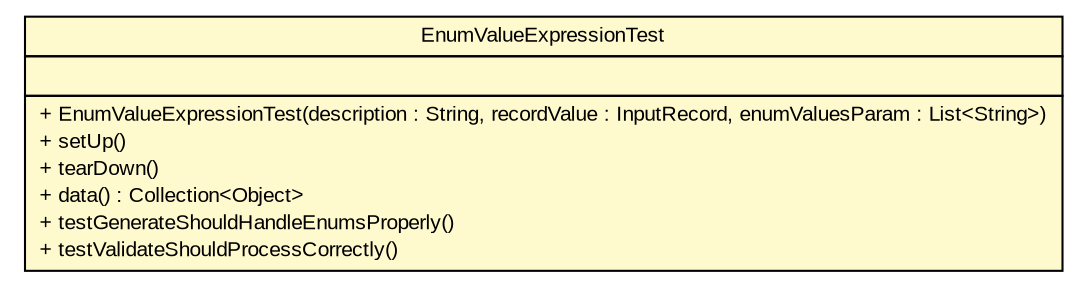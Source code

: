 #!/usr/local/bin/dot
#
# Class diagram 
# Generated by UMLGraph version R5_6 (http://www.umlgraph.org/)
#

digraph G {
	edge [fontname="arial",fontsize=10,labelfontname="arial",labelfontsize=10];
	node [fontname="arial",fontsize=10,shape=plaintext];
	nodesep=0.25;
	ranksep=0.5;
	// com.github.mkolisnyk.aerial.expressions.value.EnumValueExpressionTest
	c1711 [label=<<table title="com.github.mkolisnyk.aerial.expressions.value.EnumValueExpressionTest" border="0" cellborder="1" cellspacing="0" cellpadding="2" port="p" bgcolor="lemonChiffon" href="./EnumValueExpressionTest.html">
		<tr><td><table border="0" cellspacing="0" cellpadding="1">
<tr><td align="center" balign="center"> EnumValueExpressionTest </td></tr>
		</table></td></tr>
		<tr><td><table border="0" cellspacing="0" cellpadding="1">
<tr><td align="left" balign="left">  </td></tr>
		</table></td></tr>
		<tr><td><table border="0" cellspacing="0" cellpadding="1">
<tr><td align="left" balign="left"> + EnumValueExpressionTest(description : String, recordValue : InputRecord, enumValuesParam : List&lt;String&gt;) </td></tr>
<tr><td align="left" balign="left"> + setUp() </td></tr>
<tr><td align="left" balign="left"> + tearDown() </td></tr>
<tr><td align="left" balign="left"> + data() : Collection&lt;Object&gt; </td></tr>
<tr><td align="left" balign="left"> + testGenerateShouldHandleEnumsProperly() </td></tr>
<tr><td align="left" balign="left"> + testValidateShouldProcessCorrectly() </td></tr>
		</table></td></tr>
		</table>>, URL="./EnumValueExpressionTest.html", fontname="arial", fontcolor="black", fontsize=10.0];
}

